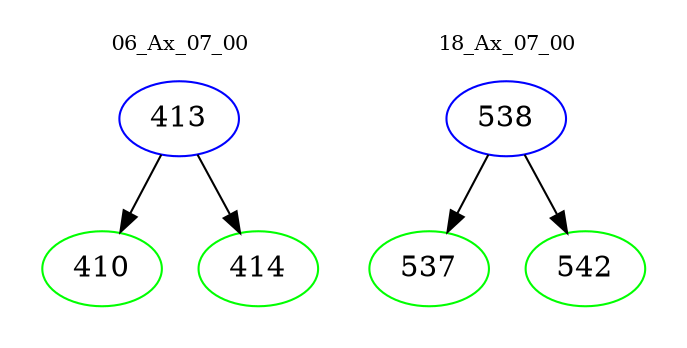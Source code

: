 digraph{
subgraph cluster_0 {
color = white
label = "06_Ax_07_00";
fontsize=10;
T0_413 [label="413", color="blue"]
T0_413 -> T0_410 [color="black"]
T0_410 [label="410", color="green"]
T0_413 -> T0_414 [color="black"]
T0_414 [label="414", color="green"]
}
subgraph cluster_1 {
color = white
label = "18_Ax_07_00";
fontsize=10;
T1_538 [label="538", color="blue"]
T1_538 -> T1_537 [color="black"]
T1_537 [label="537", color="green"]
T1_538 -> T1_542 [color="black"]
T1_542 [label="542", color="green"]
}
}
